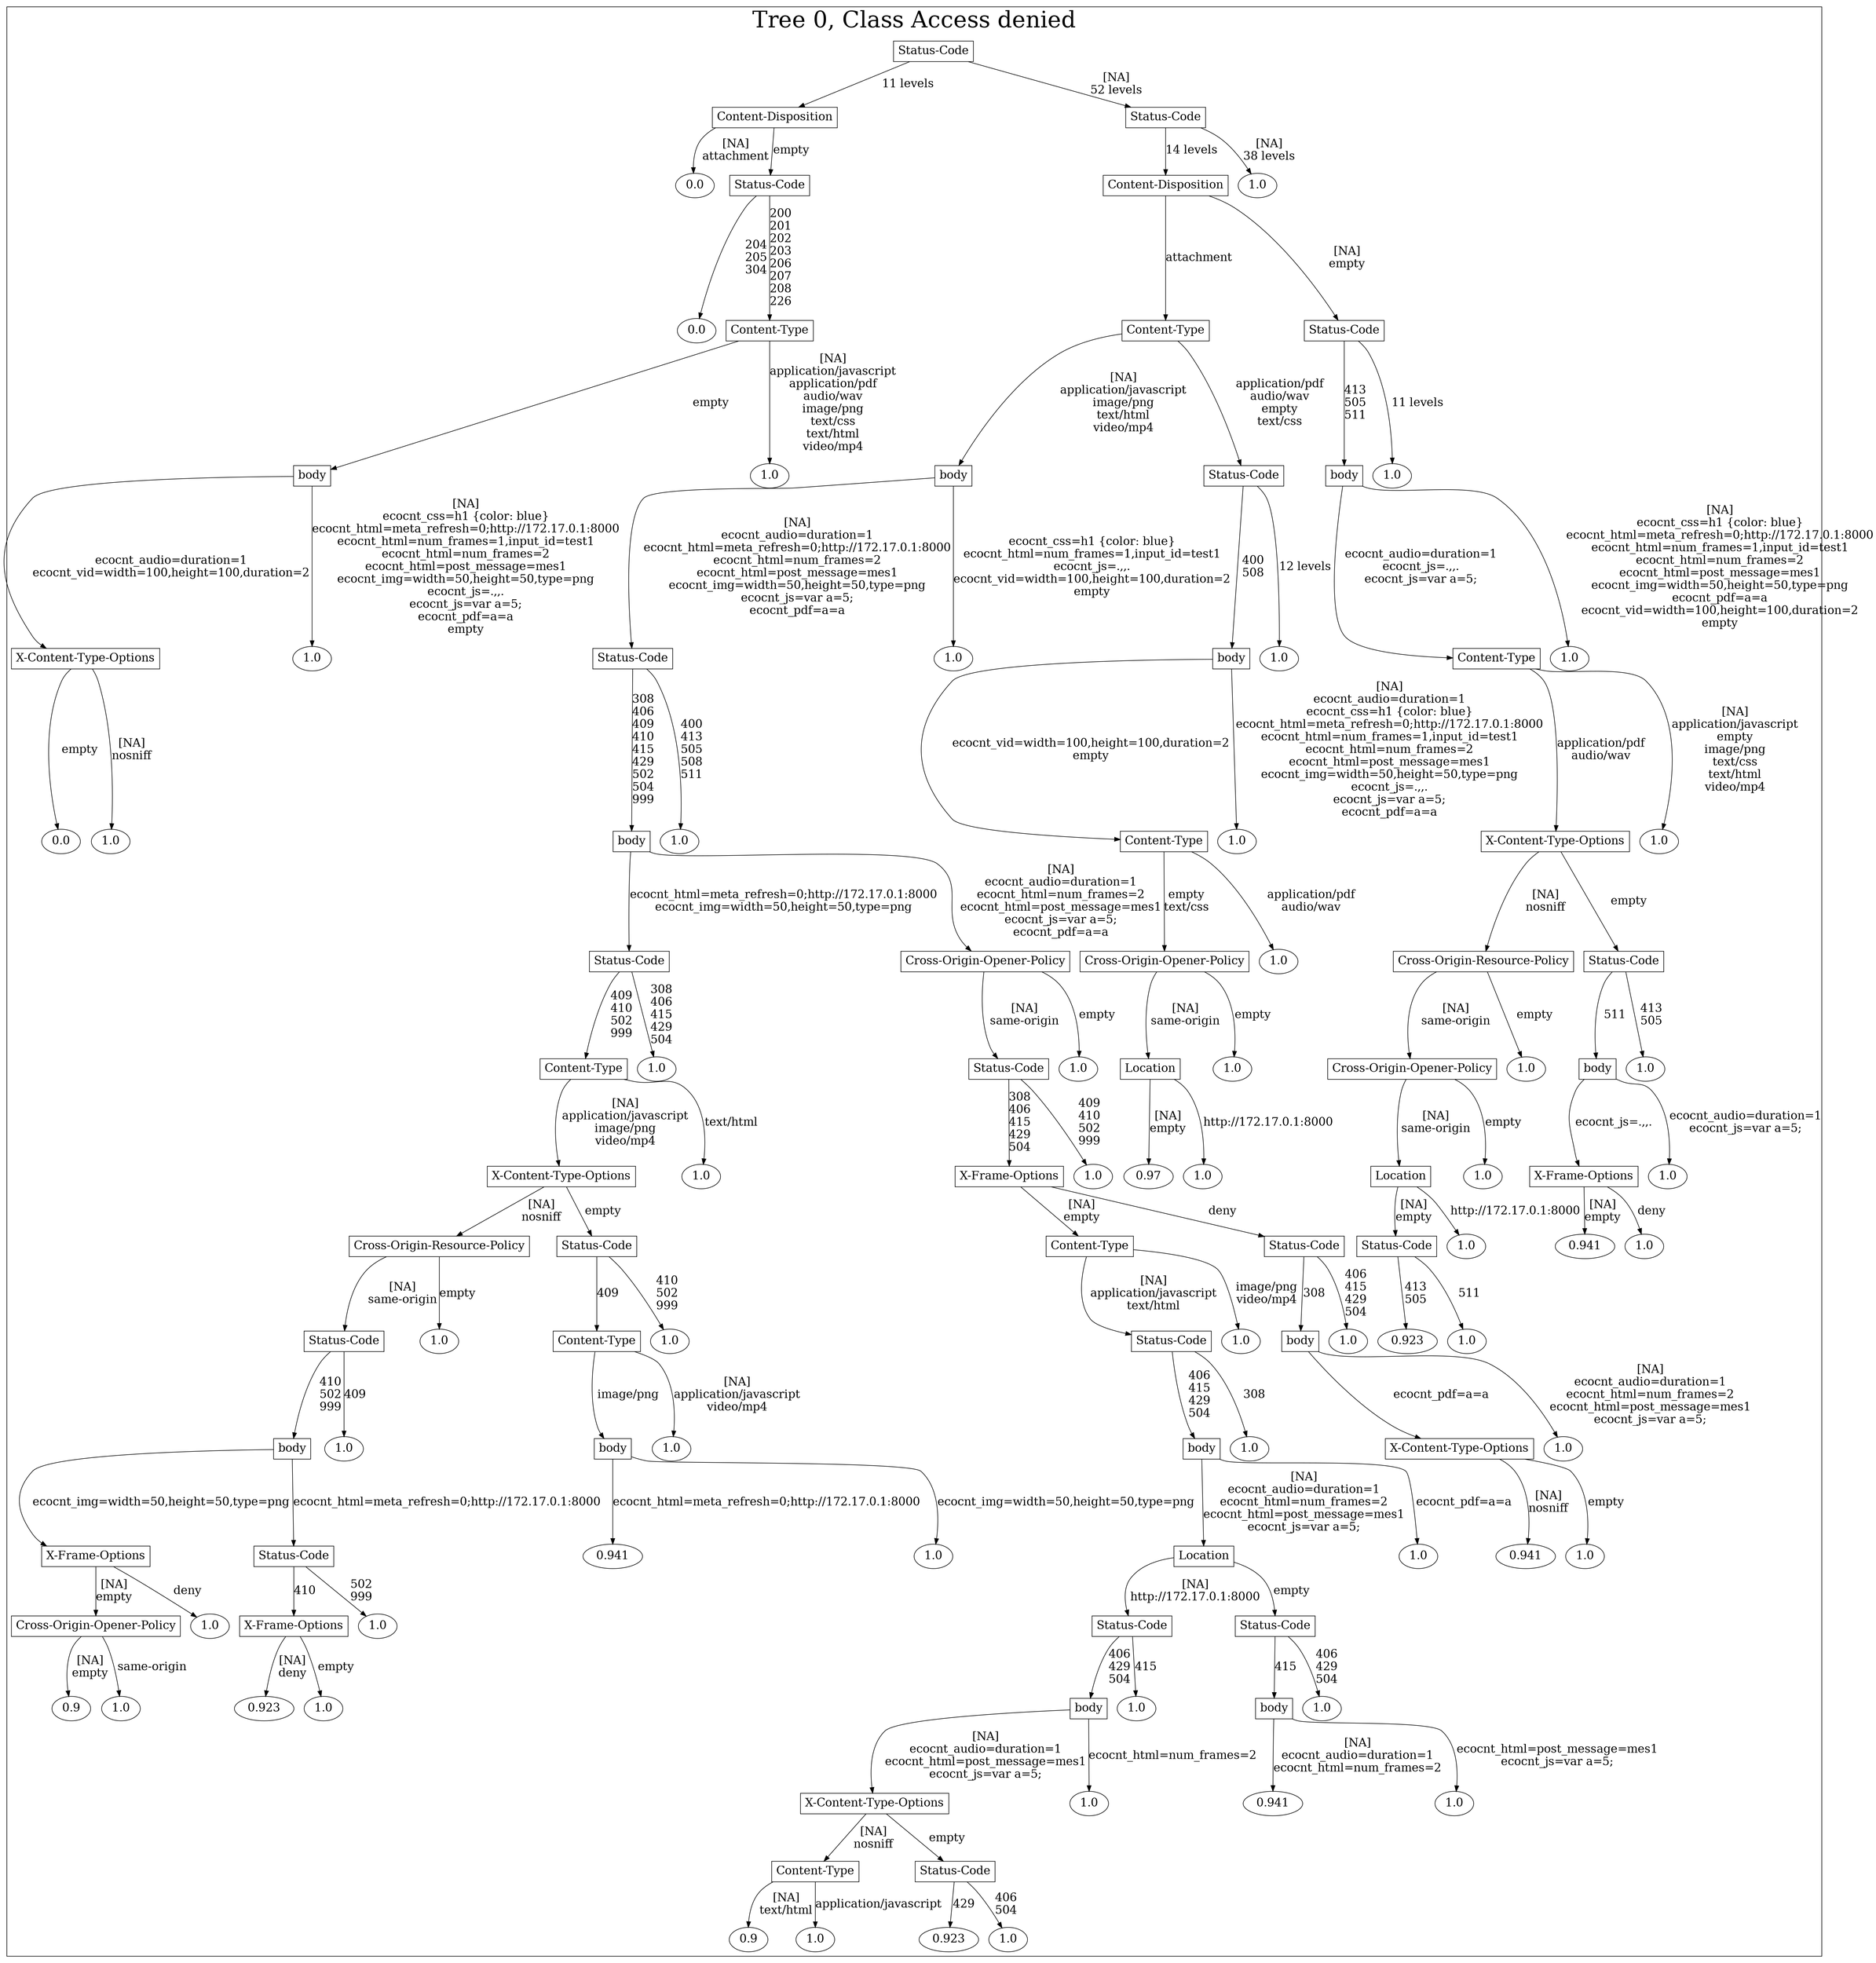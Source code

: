 /*
Generated by:
    http://https://github.com/h2oai/h2o-3/tree/master/h2o-genmodel/src/main/java/hex/genmodel/tools/PrintMojo.java
*/

/*
On a mac:

$ brew install graphviz
$ dot -Tpng file.gv -o file.png
$ open file.png
*/

digraph G {

subgraph cluster_0 {
/* Nodes */

/* Level 0 */
{
"SG_0_Node_0" [shape=box, fontsize=20, label="Status-Code"]
}

/* Level 1 */
{
"SG_0_Node_1" [shape=box, fontsize=20, label="Content-Disposition"]
"SG_0_Node_2" [shape=box, fontsize=20, label="Status-Code"]
}

/* Level 2 */
{
"SG_0_Node_68" [fontsize=20, label="0.0"]
"SG_0_Node_3" [shape=box, fontsize=20, label="Status-Code"]
"SG_0_Node_4" [shape=box, fontsize=20, label="Content-Disposition"]
"SG_0_Node_69" [fontsize=20, label="1.0"]
}

/* Level 3 */
{
"SG_0_Node_70" [fontsize=20, label="0.0"]
"SG_0_Node_5" [shape=box, fontsize=20, label="Content-Type"]
"SG_0_Node_6" [shape=box, fontsize=20, label="Content-Type"]
"SG_0_Node_7" [shape=box, fontsize=20, label="Status-Code"]
}

/* Level 4 */
{
"SG_0_Node_8" [shape=box, fontsize=20, label="body"]
"SG_0_Node_71" [fontsize=20, label="1.0"]
"SG_0_Node_9" [shape=box, fontsize=20, label="body"]
"SG_0_Node_10" [shape=box, fontsize=20, label="Status-Code"]
"SG_0_Node_11" [shape=box, fontsize=20, label="body"]
"SG_0_Node_72" [fontsize=20, label="1.0"]
}

/* Level 5 */
{
"SG_0_Node_12" [shape=box, fontsize=20, label="X-Content-Type-Options"]
"SG_0_Node_73" [fontsize=20, label="1.0"]
"SG_0_Node_13" [shape=box, fontsize=20, label="Status-Code"]
"SG_0_Node_74" [fontsize=20, label="1.0"]
"SG_0_Node_14" [shape=box, fontsize=20, label="body"]
"SG_0_Node_75" [fontsize=20, label="1.0"]
"SG_0_Node_15" [shape=box, fontsize=20, label="Content-Type"]
"SG_0_Node_76" [fontsize=20, label="1.0"]
}

/* Level 6 */
{
"SG_0_Node_77" [fontsize=20, label="0.0"]
"SG_0_Node_78" [fontsize=20, label="1.0"]
"SG_0_Node_16" [shape=box, fontsize=20, label="body"]
"SG_0_Node_79" [fontsize=20, label="1.0"]
"SG_0_Node_17" [shape=box, fontsize=20, label="Content-Type"]
"SG_0_Node_80" [fontsize=20, label="1.0"]
"SG_0_Node_18" [shape=box, fontsize=20, label="X-Content-Type-Options"]
"SG_0_Node_81" [fontsize=20, label="1.0"]
}

/* Level 7 */
{
"SG_0_Node_19" [shape=box, fontsize=20, label="Status-Code"]
"SG_0_Node_20" [shape=box, fontsize=20, label="Cross-Origin-Opener-Policy"]
"SG_0_Node_21" [shape=box, fontsize=20, label="Cross-Origin-Opener-Policy"]
"SG_0_Node_82" [fontsize=20, label="1.0"]
"SG_0_Node_22" [shape=box, fontsize=20, label="Cross-Origin-Resource-Policy"]
"SG_0_Node_23" [shape=box, fontsize=20, label="Status-Code"]
}

/* Level 8 */
{
"SG_0_Node_24" [shape=box, fontsize=20, label="Content-Type"]
"SG_0_Node_83" [fontsize=20, label="1.0"]
"SG_0_Node_25" [shape=box, fontsize=20, label="Status-Code"]
"SG_0_Node_84" [fontsize=20, label="1.0"]
"SG_0_Node_26" [shape=box, fontsize=20, label="Location"]
"SG_0_Node_85" [fontsize=20, label="1.0"]
"SG_0_Node_27" [shape=box, fontsize=20, label="Cross-Origin-Opener-Policy"]
"SG_0_Node_86" [fontsize=20, label="1.0"]
"SG_0_Node_28" [shape=box, fontsize=20, label="body"]
"SG_0_Node_87" [fontsize=20, label="1.0"]
}

/* Level 9 */
{
"SG_0_Node_29" [shape=box, fontsize=20, label="X-Content-Type-Options"]
"SG_0_Node_88" [fontsize=20, label="1.0"]
"SG_0_Node_30" [shape=box, fontsize=20, label="X-Frame-Options"]
"SG_0_Node_89" [fontsize=20, label="1.0"]
"SG_0_Node_90" [fontsize=20, label="0.97"]
"SG_0_Node_91" [fontsize=20, label="1.0"]
"SG_0_Node_32" [shape=box, fontsize=20, label="Location"]
"SG_0_Node_92" [fontsize=20, label="1.0"]
"SG_0_Node_33" [shape=box, fontsize=20, label="X-Frame-Options"]
"SG_0_Node_93" [fontsize=20, label="1.0"]
}

/* Level 10 */
{
"SG_0_Node_34" [shape=box, fontsize=20, label="Cross-Origin-Resource-Policy"]
"SG_0_Node_35" [shape=box, fontsize=20, label="Status-Code"]
"SG_0_Node_36" [shape=box, fontsize=20, label="Content-Type"]
"SG_0_Node_37" [shape=box, fontsize=20, label="Status-Code"]
"SG_0_Node_38" [shape=box, fontsize=20, label="Status-Code"]
"SG_0_Node_94" [fontsize=20, label="1.0"]
"SG_0_Node_95" [fontsize=20, label="0.941"]
"SG_0_Node_96" [fontsize=20, label="1.0"]
}

/* Level 11 */
{
"SG_0_Node_40" [shape=box, fontsize=20, label="Status-Code"]
"SG_0_Node_97" [fontsize=20, label="1.0"]
"SG_0_Node_41" [shape=box, fontsize=20, label="Content-Type"]
"SG_0_Node_98" [fontsize=20, label="1.0"]
"SG_0_Node_42" [shape=box, fontsize=20, label="Status-Code"]
"SG_0_Node_99" [fontsize=20, label="1.0"]
"SG_0_Node_43" [shape=box, fontsize=20, label="body"]
"SG_0_Node_100" [fontsize=20, label="1.0"]
"SG_0_Node_101" [fontsize=20, label="0.923"]
"SG_0_Node_102" [fontsize=20, label="1.0"]
}

/* Level 12 */
{
"SG_0_Node_45" [shape=box, fontsize=20, label="body"]
"SG_0_Node_103" [fontsize=20, label="1.0"]
"SG_0_Node_46" [shape=box, fontsize=20, label="body"]
"SG_0_Node_104" [fontsize=20, label="1.0"]
"SG_0_Node_47" [shape=box, fontsize=20, label="body"]
"SG_0_Node_105" [fontsize=20, label="1.0"]
"SG_0_Node_48" [shape=box, fontsize=20, label="X-Content-Type-Options"]
"SG_0_Node_106" [fontsize=20, label="1.0"]
}

/* Level 13 */
{
"SG_0_Node_49" [shape=box, fontsize=20, label="X-Frame-Options"]
"SG_0_Node_50" [shape=box, fontsize=20, label="Status-Code"]
"SG_0_Node_107" [fontsize=20, label="0.941"]
"SG_0_Node_108" [fontsize=20, label="1.0"]
"SG_0_Node_52" [shape=box, fontsize=20, label="Location"]
"SG_0_Node_109" [fontsize=20, label="1.0"]
"SG_0_Node_110" [fontsize=20, label="0.941"]
"SG_0_Node_111" [fontsize=20, label="1.0"]
}

/* Level 14 */
{
"SG_0_Node_54" [shape=box, fontsize=20, label="Cross-Origin-Opener-Policy"]
"SG_0_Node_112" [fontsize=20, label="1.0"]
"SG_0_Node_55" [shape=box, fontsize=20, label="X-Frame-Options"]
"SG_0_Node_113" [fontsize=20, label="1.0"]
"SG_0_Node_56" [shape=box, fontsize=20, label="Status-Code"]
"SG_0_Node_57" [shape=box, fontsize=20, label="Status-Code"]
}

/* Level 15 */
{
"SG_0_Node_114" [fontsize=20, label="0.9"]
"SG_0_Node_115" [fontsize=20, label="1.0"]
"SG_0_Node_116" [fontsize=20, label="0.923"]
"SG_0_Node_117" [fontsize=20, label="1.0"]
"SG_0_Node_60" [shape=box, fontsize=20, label="body"]
"SG_0_Node_118" [fontsize=20, label="1.0"]
"SG_0_Node_61" [shape=box, fontsize=20, label="body"]
"SG_0_Node_119" [fontsize=20, label="1.0"]
}

/* Level 16 */
{
"SG_0_Node_62" [shape=box, fontsize=20, label="X-Content-Type-Options"]
"SG_0_Node_120" [fontsize=20, label="1.0"]
"SG_0_Node_121" [fontsize=20, label="0.941"]
"SG_0_Node_122" [fontsize=20, label="1.0"]
}

/* Level 17 */
{
"SG_0_Node_64" [shape=box, fontsize=20, label="Content-Type"]
"SG_0_Node_65" [shape=box, fontsize=20, label="Status-Code"]
}

/* Level 18 */
{
"SG_0_Node_123" [fontsize=20, label="0.9"]
"SG_0_Node_124" [fontsize=20, label="1.0"]
"SG_0_Node_125" [fontsize=20, label="0.923"]
"SG_0_Node_126" [fontsize=20, label="1.0"]
}

/* Edges */
"SG_0_Node_0" -> "SG_0_Node_1" [fontsize=20, label="11 levels
"]
"SG_0_Node_0" -> "SG_0_Node_2" [fontsize=20, label="[NA]
52 levels
"]
"SG_0_Node_2" -> "SG_0_Node_4" [fontsize=20, label="14 levels
"]
"SG_0_Node_2" -> "SG_0_Node_69" [fontsize=20, label="[NA]
38 levels
"]
"SG_0_Node_4" -> "SG_0_Node_6" [fontsize=20, label="attachment
"]
"SG_0_Node_4" -> "SG_0_Node_7" [fontsize=20, label="[NA]
empty
"]
"SG_0_Node_7" -> "SG_0_Node_11" [fontsize=20, label="413
505
511
"]
"SG_0_Node_7" -> "SG_0_Node_72" [fontsize=20, label="11 levels
"]
"SG_0_Node_11" -> "SG_0_Node_15" [fontsize=20, label="ecocnt_audio=duration=1
ecocnt_js=.,,.
ecocnt_js=var a=5;
"]
"SG_0_Node_11" -> "SG_0_Node_76" [fontsize=20, label="[NA]
ecocnt_css=h1 {color: blue}
ecocnt_html=meta_refresh=0;http://172.17.0.1:8000
ecocnt_html=num_frames=1,input_id=test1
ecocnt_html=num_frames=2
ecocnt_html=post_message=mes1
ecocnt_img=width=50,height=50,type=png
ecocnt_pdf=a=a
ecocnt_vid=width=100,height=100,duration=2
empty
"]
"SG_0_Node_15" -> "SG_0_Node_18" [fontsize=20, label="application/pdf
audio/wav
"]
"SG_0_Node_15" -> "SG_0_Node_81" [fontsize=20, label="[NA]
application/javascript
empty
image/png
text/css
text/html
video/mp4
"]
"SG_0_Node_18" -> "SG_0_Node_22" [fontsize=20, label="[NA]
nosniff
"]
"SG_0_Node_18" -> "SG_0_Node_23" [fontsize=20, label="empty
"]
"SG_0_Node_23" -> "SG_0_Node_28" [fontsize=20, label="511
"]
"SG_0_Node_23" -> "SG_0_Node_87" [fontsize=20, label="413
505
"]
"SG_0_Node_28" -> "SG_0_Node_33" [fontsize=20, label="ecocnt_js=.,,.
"]
"SG_0_Node_28" -> "SG_0_Node_93" [fontsize=20, label="ecocnt_audio=duration=1
ecocnt_js=var a=5;
"]
"SG_0_Node_33" -> "SG_0_Node_95" [fontsize=20, label="[NA]
empty
"]
"SG_0_Node_33" -> "SG_0_Node_96" [fontsize=20, label="deny
"]
"SG_0_Node_22" -> "SG_0_Node_27" [fontsize=20, label="[NA]
same-origin
"]
"SG_0_Node_22" -> "SG_0_Node_86" [fontsize=20, label="empty
"]
"SG_0_Node_27" -> "SG_0_Node_32" [fontsize=20, label="[NA]
same-origin
"]
"SG_0_Node_27" -> "SG_0_Node_92" [fontsize=20, label="empty
"]
"SG_0_Node_32" -> "SG_0_Node_38" [fontsize=20, label="[NA]
empty
"]
"SG_0_Node_32" -> "SG_0_Node_94" [fontsize=20, label="http://172.17.0.1:8000
"]
"SG_0_Node_38" -> "SG_0_Node_101" [fontsize=20, label="413
505
"]
"SG_0_Node_38" -> "SG_0_Node_102" [fontsize=20, label="511
"]
"SG_0_Node_6" -> "SG_0_Node_9" [fontsize=20, label="[NA]
application/javascript
image/png
text/html
video/mp4
"]
"SG_0_Node_6" -> "SG_0_Node_10" [fontsize=20, label="application/pdf
audio/wav
empty
text/css
"]
"SG_0_Node_10" -> "SG_0_Node_14" [fontsize=20, label="400
508
"]
"SG_0_Node_10" -> "SG_0_Node_75" [fontsize=20, label="12 levels
"]
"SG_0_Node_14" -> "SG_0_Node_17" [fontsize=20, label="ecocnt_vid=width=100,height=100,duration=2
empty
"]
"SG_0_Node_14" -> "SG_0_Node_80" [fontsize=20, label="[NA]
ecocnt_audio=duration=1
ecocnt_css=h1 {color: blue}
ecocnt_html=meta_refresh=0;http://172.17.0.1:8000
ecocnt_html=num_frames=1,input_id=test1
ecocnt_html=num_frames=2
ecocnt_html=post_message=mes1
ecocnt_img=width=50,height=50,type=png
ecocnt_js=.,,.
ecocnt_js=var a=5;
ecocnt_pdf=a=a
"]
"SG_0_Node_17" -> "SG_0_Node_21" [fontsize=20, label="empty
text/css
"]
"SG_0_Node_17" -> "SG_0_Node_82" [fontsize=20, label="application/pdf
audio/wav
"]
"SG_0_Node_21" -> "SG_0_Node_26" [fontsize=20, label="[NA]
same-origin
"]
"SG_0_Node_21" -> "SG_0_Node_85" [fontsize=20, label="empty
"]
"SG_0_Node_26" -> "SG_0_Node_90" [fontsize=20, label="[NA]
empty
"]
"SG_0_Node_26" -> "SG_0_Node_91" [fontsize=20, label="http://172.17.0.1:8000
"]
"SG_0_Node_9" -> "SG_0_Node_13" [fontsize=20, label="[NA]
ecocnt_audio=duration=1
ecocnt_html=meta_refresh=0;http://172.17.0.1:8000
ecocnt_html=num_frames=2
ecocnt_html=post_message=mes1
ecocnt_img=width=50,height=50,type=png
ecocnt_js=var a=5;
ecocnt_pdf=a=a
"]
"SG_0_Node_9" -> "SG_0_Node_74" [fontsize=20, label="ecocnt_css=h1 {color: blue}
ecocnt_html=num_frames=1,input_id=test1
ecocnt_js=.,,.
ecocnt_vid=width=100,height=100,duration=2
empty
"]
"SG_0_Node_13" -> "SG_0_Node_16" [fontsize=20, label="308
406
409
410
415
429
502
504
999
"]
"SG_0_Node_13" -> "SG_0_Node_79" [fontsize=20, label="400
413
505
508
511
"]
"SG_0_Node_16" -> "SG_0_Node_19" [fontsize=20, label="ecocnt_html=meta_refresh=0;http://172.17.0.1:8000
ecocnt_img=width=50,height=50,type=png
"]
"SG_0_Node_16" -> "SG_0_Node_20" [fontsize=20, label="[NA]
ecocnt_audio=duration=1
ecocnt_html=num_frames=2
ecocnt_html=post_message=mes1
ecocnt_js=var a=5;
ecocnt_pdf=a=a
"]
"SG_0_Node_20" -> "SG_0_Node_25" [fontsize=20, label="[NA]
same-origin
"]
"SG_0_Node_20" -> "SG_0_Node_84" [fontsize=20, label="empty
"]
"SG_0_Node_25" -> "SG_0_Node_30" [fontsize=20, label="308
406
415
429
504
"]
"SG_0_Node_25" -> "SG_0_Node_89" [fontsize=20, label="409
410
502
999
"]
"SG_0_Node_30" -> "SG_0_Node_36" [fontsize=20, label="[NA]
empty
"]
"SG_0_Node_30" -> "SG_0_Node_37" [fontsize=20, label="deny
"]
"SG_0_Node_37" -> "SG_0_Node_43" [fontsize=20, label="308
"]
"SG_0_Node_37" -> "SG_0_Node_100" [fontsize=20, label="406
415
429
504
"]
"SG_0_Node_43" -> "SG_0_Node_48" [fontsize=20, label="ecocnt_pdf=a=a
"]
"SG_0_Node_43" -> "SG_0_Node_106" [fontsize=20, label="[NA]
ecocnt_audio=duration=1
ecocnt_html=num_frames=2
ecocnt_html=post_message=mes1
ecocnt_js=var a=5;
"]
"SG_0_Node_48" -> "SG_0_Node_110" [fontsize=20, label="[NA]
nosniff
"]
"SG_0_Node_48" -> "SG_0_Node_111" [fontsize=20, label="empty
"]
"SG_0_Node_36" -> "SG_0_Node_42" [fontsize=20, label="[NA]
application/javascript
text/html
"]
"SG_0_Node_36" -> "SG_0_Node_99" [fontsize=20, label="image/png
video/mp4
"]
"SG_0_Node_42" -> "SG_0_Node_47" [fontsize=20, label="406
415
429
504
"]
"SG_0_Node_42" -> "SG_0_Node_105" [fontsize=20, label="308
"]
"SG_0_Node_47" -> "SG_0_Node_52" [fontsize=20, label="[NA]
ecocnt_audio=duration=1
ecocnt_html=num_frames=2
ecocnt_html=post_message=mes1
ecocnt_js=var a=5;
"]
"SG_0_Node_47" -> "SG_0_Node_109" [fontsize=20, label="ecocnt_pdf=a=a
"]
"SG_0_Node_52" -> "SG_0_Node_56" [fontsize=20, label="[NA]
http://172.17.0.1:8000
"]
"SG_0_Node_52" -> "SG_0_Node_57" [fontsize=20, label="empty
"]
"SG_0_Node_57" -> "SG_0_Node_61" [fontsize=20, label="415
"]
"SG_0_Node_57" -> "SG_0_Node_119" [fontsize=20, label="406
429
504
"]
"SG_0_Node_61" -> "SG_0_Node_121" [fontsize=20, label="[NA]
ecocnt_audio=duration=1
ecocnt_html=num_frames=2
"]
"SG_0_Node_61" -> "SG_0_Node_122" [fontsize=20, label="ecocnt_html=post_message=mes1
ecocnt_js=var a=5;
"]
"SG_0_Node_56" -> "SG_0_Node_60" [fontsize=20, label="406
429
504
"]
"SG_0_Node_56" -> "SG_0_Node_118" [fontsize=20, label="415
"]
"SG_0_Node_60" -> "SG_0_Node_62" [fontsize=20, label="[NA]
ecocnt_audio=duration=1
ecocnt_html=post_message=mes1
ecocnt_js=var a=5;
"]
"SG_0_Node_60" -> "SG_0_Node_120" [fontsize=20, label="ecocnt_html=num_frames=2
"]
"SG_0_Node_62" -> "SG_0_Node_64" [fontsize=20, label="[NA]
nosniff
"]
"SG_0_Node_62" -> "SG_0_Node_65" [fontsize=20, label="empty
"]
"SG_0_Node_65" -> "SG_0_Node_125" [fontsize=20, label="429
"]
"SG_0_Node_65" -> "SG_0_Node_126" [fontsize=20, label="406
504
"]
"SG_0_Node_64" -> "SG_0_Node_123" [fontsize=20, label="[NA]
text/html
"]
"SG_0_Node_64" -> "SG_0_Node_124" [fontsize=20, label="application/javascript
"]
"SG_0_Node_19" -> "SG_0_Node_24" [fontsize=20, label="409
410
502
999
"]
"SG_0_Node_19" -> "SG_0_Node_83" [fontsize=20, label="308
406
415
429
504
"]
"SG_0_Node_24" -> "SG_0_Node_29" [fontsize=20, label="[NA]
application/javascript
image/png
video/mp4
"]
"SG_0_Node_24" -> "SG_0_Node_88" [fontsize=20, label="text/html
"]
"SG_0_Node_29" -> "SG_0_Node_34" [fontsize=20, label="[NA]
nosniff
"]
"SG_0_Node_29" -> "SG_0_Node_35" [fontsize=20, label="empty
"]
"SG_0_Node_35" -> "SG_0_Node_41" [fontsize=20, label="409
"]
"SG_0_Node_35" -> "SG_0_Node_98" [fontsize=20, label="410
502
999
"]
"SG_0_Node_41" -> "SG_0_Node_46" [fontsize=20, label="image/png
"]
"SG_0_Node_41" -> "SG_0_Node_104" [fontsize=20, label="[NA]
application/javascript
video/mp4
"]
"SG_0_Node_46" -> "SG_0_Node_107" [fontsize=20, label="ecocnt_html=meta_refresh=0;http://172.17.0.1:8000
"]
"SG_0_Node_46" -> "SG_0_Node_108" [fontsize=20, label="ecocnt_img=width=50,height=50,type=png
"]
"SG_0_Node_34" -> "SG_0_Node_40" [fontsize=20, label="[NA]
same-origin
"]
"SG_0_Node_34" -> "SG_0_Node_97" [fontsize=20, label="empty
"]
"SG_0_Node_40" -> "SG_0_Node_45" [fontsize=20, label="410
502
999
"]
"SG_0_Node_40" -> "SG_0_Node_103" [fontsize=20, label="409
"]
"SG_0_Node_45" -> "SG_0_Node_49" [fontsize=20, label="ecocnt_img=width=50,height=50,type=png
"]
"SG_0_Node_45" -> "SG_0_Node_50" [fontsize=20, label="ecocnt_html=meta_refresh=0;http://172.17.0.1:8000
"]
"SG_0_Node_50" -> "SG_0_Node_55" [fontsize=20, label="410
"]
"SG_0_Node_50" -> "SG_0_Node_113" [fontsize=20, label="502
999
"]
"SG_0_Node_55" -> "SG_0_Node_116" [fontsize=20, label="[NA]
deny
"]
"SG_0_Node_55" -> "SG_0_Node_117" [fontsize=20, label="empty
"]
"SG_0_Node_49" -> "SG_0_Node_54" [fontsize=20, label="[NA]
empty
"]
"SG_0_Node_49" -> "SG_0_Node_112" [fontsize=20, label="deny
"]
"SG_0_Node_54" -> "SG_0_Node_114" [fontsize=20, label="[NA]
empty
"]
"SG_0_Node_54" -> "SG_0_Node_115" [fontsize=20, label="same-origin
"]
"SG_0_Node_1" -> "SG_0_Node_68" [fontsize=20, label="[NA]
attachment
"]
"SG_0_Node_1" -> "SG_0_Node_3" [fontsize=20, label="empty
"]
"SG_0_Node_3" -> "SG_0_Node_70" [fontsize=20, label="204
205
304
"]
"SG_0_Node_3" -> "SG_0_Node_5" [fontsize=20, label="200
201
202
203
206
207
208
226
"]
"SG_0_Node_5" -> "SG_0_Node_8" [fontsize=20, label="empty
"]
"SG_0_Node_5" -> "SG_0_Node_71" [fontsize=20, label="[NA]
application/javascript
application/pdf
audio/wav
image/png
text/css
text/html
video/mp4
"]
"SG_0_Node_8" -> "SG_0_Node_12" [fontsize=20, label="ecocnt_audio=duration=1
ecocnt_vid=width=100,height=100,duration=2
"]
"SG_0_Node_8" -> "SG_0_Node_73" [fontsize=20, label="[NA]
ecocnt_css=h1 {color: blue}
ecocnt_html=meta_refresh=0;http://172.17.0.1:8000
ecocnt_html=num_frames=1,input_id=test1
ecocnt_html=num_frames=2
ecocnt_html=post_message=mes1
ecocnt_img=width=50,height=50,type=png
ecocnt_js=.,,.
ecocnt_js=var a=5;
ecocnt_pdf=a=a
empty
"]
"SG_0_Node_12" -> "SG_0_Node_77" [fontsize=20, label="empty
"]
"SG_0_Node_12" -> "SG_0_Node_78" [fontsize=20, label="[NA]
nosniff
"]

fontsize=40
label="Tree 0, Class Access denied"
}

}

